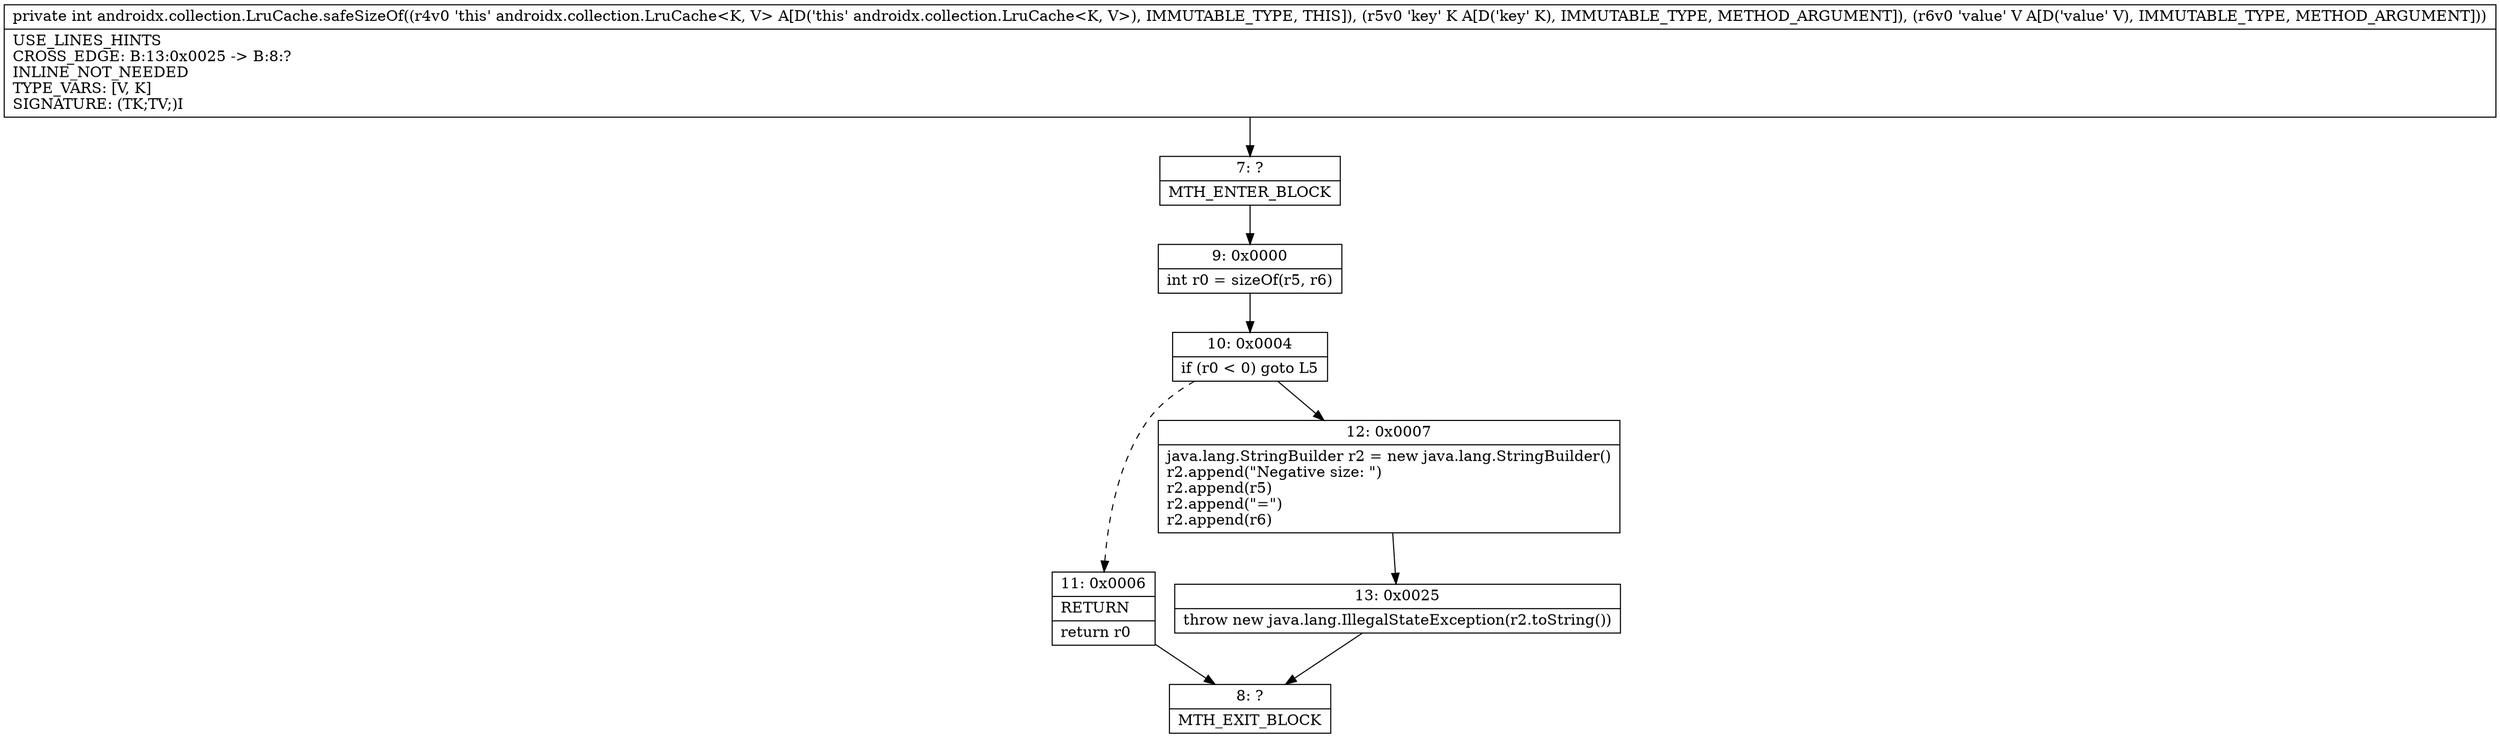 digraph "CFG forandroidx.collection.LruCache.safeSizeOf(Ljava\/lang\/Object;Ljava\/lang\/Object;)I" {
Node_7 [shape=record,label="{7\:\ ?|MTH_ENTER_BLOCK\l}"];
Node_9 [shape=record,label="{9\:\ 0x0000|int r0 = sizeOf(r5, r6)\l}"];
Node_10 [shape=record,label="{10\:\ 0x0004|if (r0 \< 0) goto L5\l}"];
Node_11 [shape=record,label="{11\:\ 0x0006|RETURN\l|return r0\l}"];
Node_8 [shape=record,label="{8\:\ ?|MTH_EXIT_BLOCK\l}"];
Node_12 [shape=record,label="{12\:\ 0x0007|java.lang.StringBuilder r2 = new java.lang.StringBuilder()\lr2.append(\"Negative size: \")\lr2.append(r5)\lr2.append(\"=\")\lr2.append(r6)\l}"];
Node_13 [shape=record,label="{13\:\ 0x0025|throw new java.lang.IllegalStateException(r2.toString())\l}"];
MethodNode[shape=record,label="{private int androidx.collection.LruCache.safeSizeOf((r4v0 'this' androidx.collection.LruCache\<K, V\> A[D('this' androidx.collection.LruCache\<K, V\>), IMMUTABLE_TYPE, THIS]), (r5v0 'key' K A[D('key' K), IMMUTABLE_TYPE, METHOD_ARGUMENT]), (r6v0 'value' V A[D('value' V), IMMUTABLE_TYPE, METHOD_ARGUMENT]))  | USE_LINES_HINTS\lCROSS_EDGE: B:13:0x0025 \-\> B:8:?\lINLINE_NOT_NEEDED\lTYPE_VARS: [V, K]\lSIGNATURE: (TK;TV;)I\l}"];
MethodNode -> Node_7;Node_7 -> Node_9;
Node_9 -> Node_10;
Node_10 -> Node_11[style=dashed];
Node_10 -> Node_12;
Node_11 -> Node_8;
Node_12 -> Node_13;
Node_13 -> Node_8;
}

